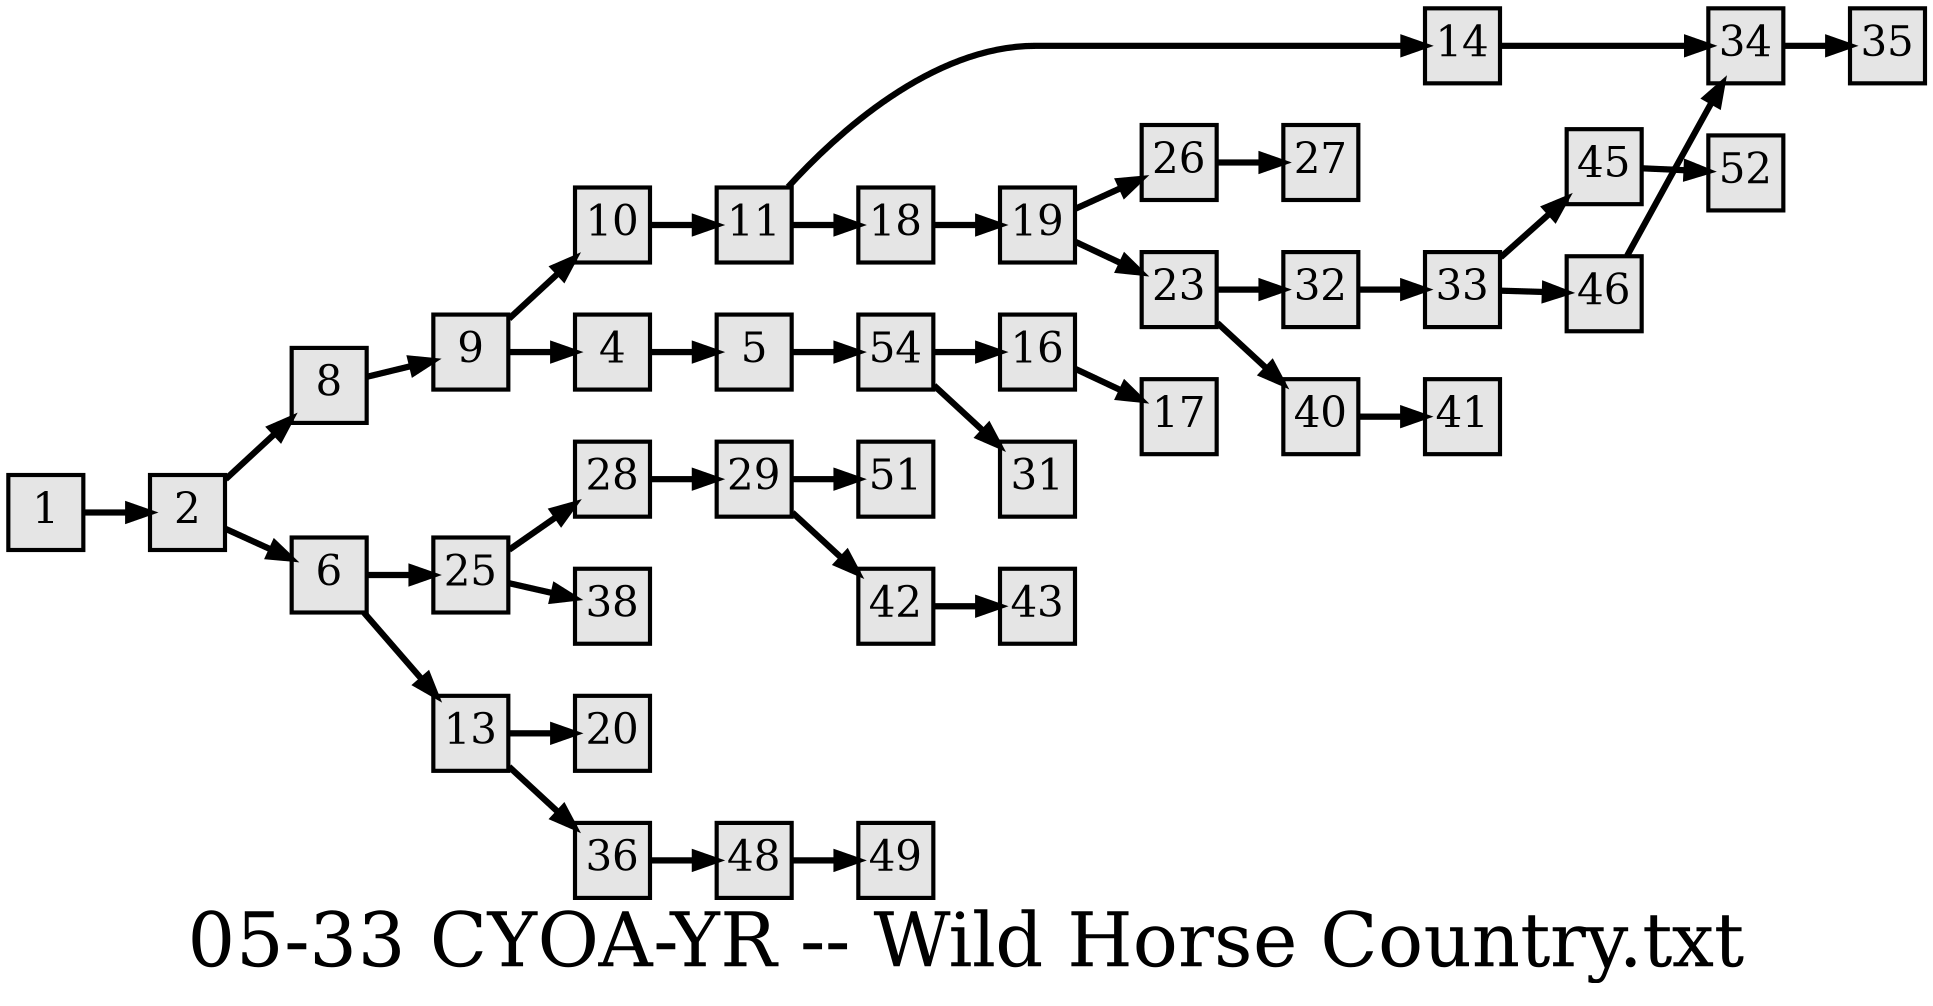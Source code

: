 digraph g{
  graph [ label="05-33 CYOA-YR -- Wild Horse Country.txt" rankdir=LR, ordering=out, fontsize=36, nodesep="0.35", ranksep="0.45"];
  node  [shape=rect, penwidth=2, fontsize=20, style=filled, fillcolor=grey90, margin="0,0", labelfloat=true, regular=true, fixedsize=true];
  edge  [labelfloat=true, penwidth=3, fontsize=12];

  1 -> 2;
  2 -> 8;
  2 -> 6;
  4 -> 5;
  5 -> 54;
  6 -> 25;
  6 -> 13;
  8 -> 9;
  9 -> 10;
  9 -> 4;
  10 -> 11;
  11 -> 14;
  11 -> 18;
  13 -> 20;
  13 -> 36;
  14 -> 34;
  16 -> 17;
  18 -> 19;
  19 -> 26;
  19 -> 23;
  23 -> 32;
  23 -> 40;
  25 -> 28;
  25 -> 38;
  26 -> 27;
  28 -> 29;
  29 -> 51;
  29 -> 42;
  32 -> 33;
  33 -> 45;
  33 -> 46;
  34 -> 35;
  36 -> 48;
  40 -> 41;
  42 -> 43;
  45 -> 52;
  46 -> 34;
  48 -> 49;
  54 -> 16;
  54 -> 31;
}

